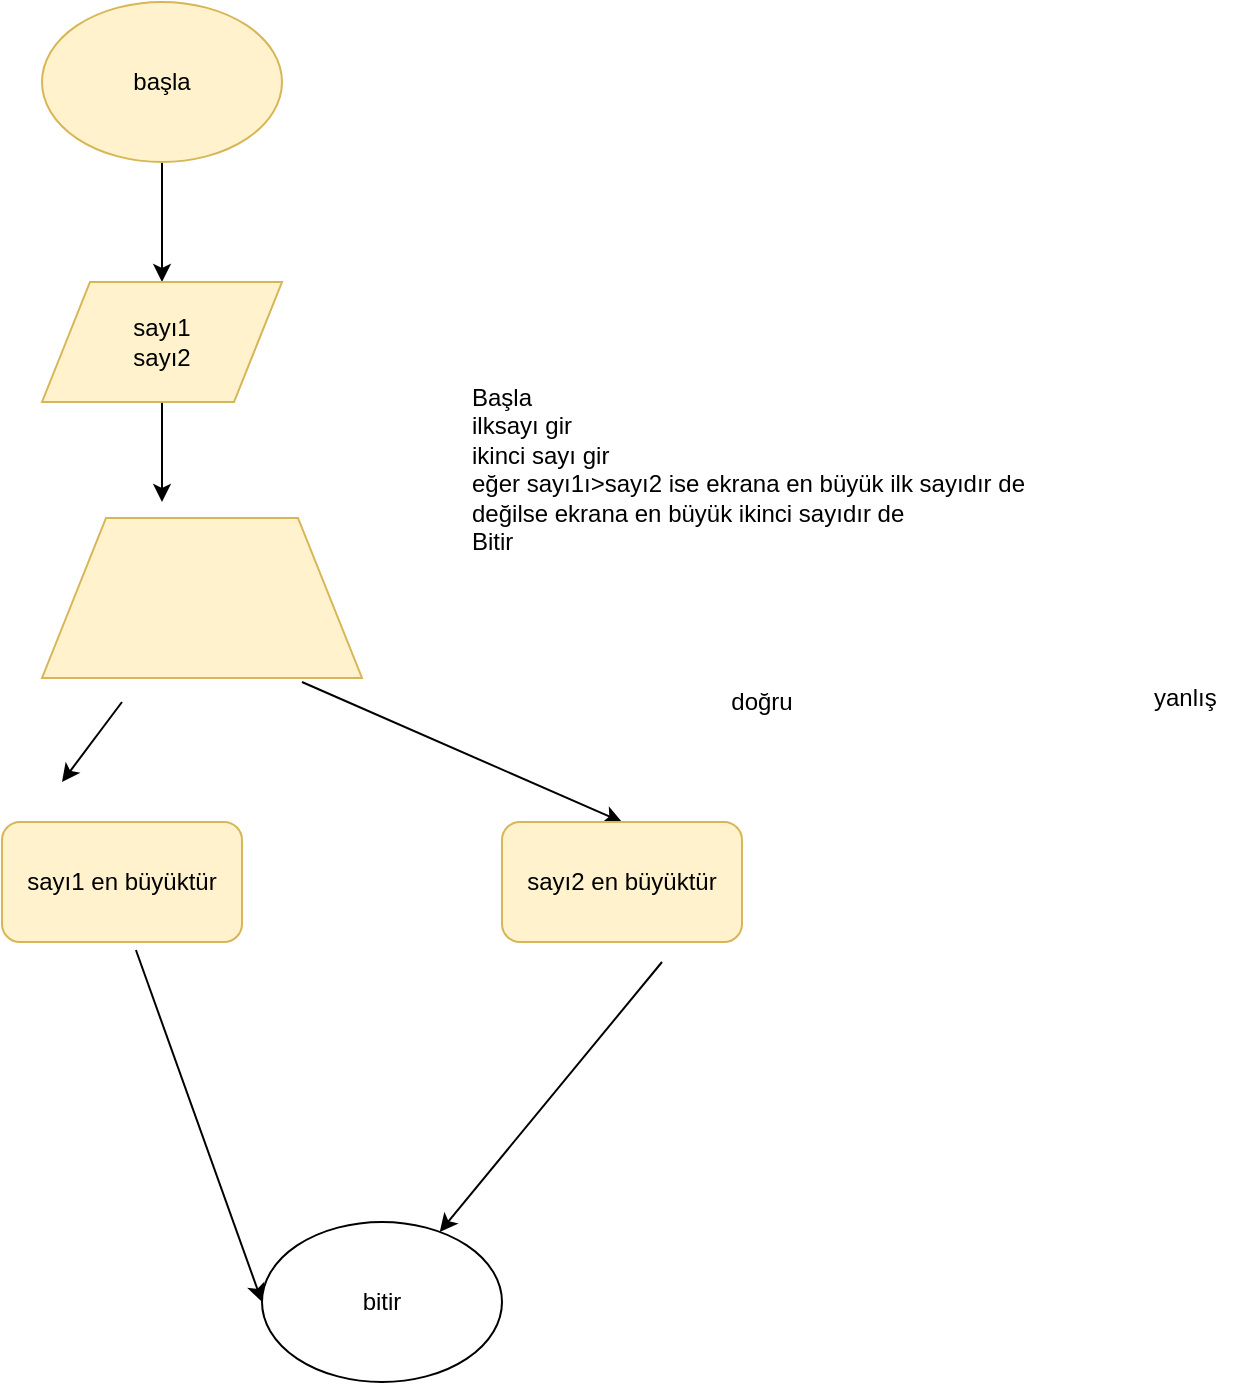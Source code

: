 <mxfile version="12.1.2" type="github" pages="1"><diagram id="K60d6jUPijY8CjVn6NL3" name="Page-1"><mxGraphModel dx="854" dy="436" grid="1" gridSize="10" guides="1" tooltips="1" connect="1" arrows="1" fold="1" page="1" pageScale="1" pageWidth="827" pageHeight="1169" math="0" shadow="0"><root><mxCell id="0"/><mxCell id="1" parent="0"/><mxCell id="gaA2ZNhDbbuBbSVC0Y0H-1" value="&lt;h1&gt;&lt;br&gt;&lt;/h1&gt;&lt;div&gt;Başla&lt;/div&gt;&lt;div&gt;ilksayı gir&lt;/div&gt;&lt;div&gt;ikinci sayı gir&lt;/div&gt;&lt;div&gt;eğer sayı1ı&amp;gt;sayı2 ise ekrana en büyük ilk sayıdır de&lt;/div&gt;&lt;div&gt;değilse ekrana en büyük ikinci sayıdır de&lt;/div&gt;&lt;div&gt;Bitir&lt;/div&gt;&lt;div&gt;&lt;br&gt;&lt;/div&gt;" style="text;html=1;strokeColor=none;fillColor=none;spacing=5;spacingTop=-20;whiteSpace=wrap;overflow=hidden;rounded=0;" parent="1" vertex="1"><mxGeometry x="260" y="170" width="370" height="150" as="geometry"/></mxCell><mxCell id="gaA2ZNhDbbuBbSVC0Y0H-5" style="edgeStyle=orthogonalEdgeStyle;rounded=0;orthogonalLoop=1;jettySize=auto;html=1;exitX=0.5;exitY=1;exitDx=0;exitDy=0;" parent="1" source="gaA2ZNhDbbuBbSVC0Y0H-2" target="gaA2ZNhDbbuBbSVC0Y0H-3" edge="1"><mxGeometry relative="1" as="geometry"/></mxCell><mxCell id="gaA2ZNhDbbuBbSVC0Y0H-2" value="başla" style="ellipse;whiteSpace=wrap;html=1;fillColor=#fff2cc;strokeColor=#d6b656;" parent="1" vertex="1"><mxGeometry x="50" y="30" width="120" height="80" as="geometry"/></mxCell><mxCell id="gaA2ZNhDbbuBbSVC0Y0H-7" style="edgeStyle=orthogonalEdgeStyle;rounded=0;orthogonalLoop=1;jettySize=auto;html=1;exitX=0.5;exitY=1;exitDx=0;exitDy=0;" parent="1" source="gaA2ZNhDbbuBbSVC0Y0H-3" edge="1"><mxGeometry relative="1" as="geometry"><mxPoint x="110" y="280" as="targetPoint"/></mxGeometry></mxCell><mxCell id="gaA2ZNhDbbuBbSVC0Y0H-3" value="sayı1&lt;br&gt;sayı2" style="shape=parallelogram;perimeter=parallelogramPerimeter;whiteSpace=wrap;html=1;fillColor=#fff2cc;strokeColor=#d6b656;" parent="1" vertex="1"><mxGeometry x="50" y="170" width="120" height="60" as="geometry"/></mxCell><mxCell id="gaA2ZNhDbbuBbSVC0Y0H-9" value="" style="endArrow=classic;html=1;" parent="1" edge="1"><mxGeometry width="50" height="50" relative="1" as="geometry"><mxPoint x="90" y="380" as="sourcePoint"/><mxPoint x="60" y="420" as="targetPoint"/></mxGeometry></mxCell><mxCell id="gaA2ZNhDbbuBbSVC0Y0H-12" value="" style="endArrow=classic;html=1;entryX=0.5;entryY=0;entryDx=0;entryDy=0;" parent="1" edge="1"><mxGeometry width="50" height="50" relative="1" as="geometry"><mxPoint x="180" y="370" as="sourcePoint"/><mxPoint x="340" y="440" as="targetPoint"/><Array as="points"><mxPoint x="340" y="440"/></Array></mxGeometry></mxCell><mxCell id="gaA2ZNhDbbuBbSVC0Y0H-13" value="doğru" style="text;html=1;strokeColor=none;fillColor=none;align=center;verticalAlign=middle;whiteSpace=wrap;rounded=0;" parent="1" vertex="1"><mxGeometry x="390" y="370" width="40" height="20" as="geometry"/></mxCell><mxCell id="gaA2ZNhDbbuBbSVC0Y0H-14" value="yanlış" style="text;html=1;resizable=0;points=[];autosize=1;align=left;verticalAlign=top;spacingTop=-4;" parent="1" vertex="1"><mxGeometry x="604" y="368" width="50" height="20" as="geometry"/></mxCell><mxCell id="gaA2ZNhDbbuBbSVC0Y0H-17" value="bitir" style="ellipse;whiteSpace=wrap;html=1;" parent="1" vertex="1"><mxGeometry x="160" y="640" width="120" height="80" as="geometry"/></mxCell><mxCell id="gaA2ZNhDbbuBbSVC0Y0H-18" value="" style="endArrow=classic;html=1;exitX=0.558;exitY=0.8;exitDx=0;exitDy=0;exitPerimeter=0;entryX=0;entryY=0.5;entryDx=0;entryDy=0;" parent="1" target="gaA2ZNhDbbuBbSVC0Y0H-17" edge="1"><mxGeometry width="50" height="50" relative="1" as="geometry"><mxPoint x="96.96" y="504" as="sourcePoint"/><mxPoint x="510" y="510" as="targetPoint"/></mxGeometry></mxCell><mxCell id="gaA2ZNhDbbuBbSVC0Y0H-20" value="" style="endArrow=classic;html=1;" parent="1" target="gaA2ZNhDbbuBbSVC0Y0H-17" edge="1"><mxGeometry width="50" height="50" relative="1" as="geometry"><mxPoint x="360" y="510" as="sourcePoint"/><mxPoint x="620" y="530" as="targetPoint"/></mxGeometry></mxCell><mxCell id="gk0EfVDhh_sn4JC_C0dr-1" value="sayı1 en büyüktür" style="rounded=1;whiteSpace=wrap;html=1;fillColor=#fff2cc;strokeColor=#d6b656;" vertex="1" parent="1"><mxGeometry x="30" y="440" width="120" height="60" as="geometry"/></mxCell><mxCell id="gk0EfVDhh_sn4JC_C0dr-2" value="sayı2 en büyüktür" style="rounded=1;whiteSpace=wrap;html=1;fillColor=#fff2cc;strokeColor=#d6b656;" vertex="1" parent="1"><mxGeometry x="280" y="440" width="120" height="60" as="geometry"/></mxCell><mxCell id="gk0EfVDhh_sn4JC_C0dr-3" value="" style="shape=trapezoid;perimeter=trapezoidPerimeter;whiteSpace=wrap;html=1;fillColor=#fff2cc;strokeColor=#d6b656;" vertex="1" parent="1"><mxGeometry x="50" y="288" width="160" height="80" as="geometry"/></mxCell></root></mxGraphModel></diagram></mxfile>
